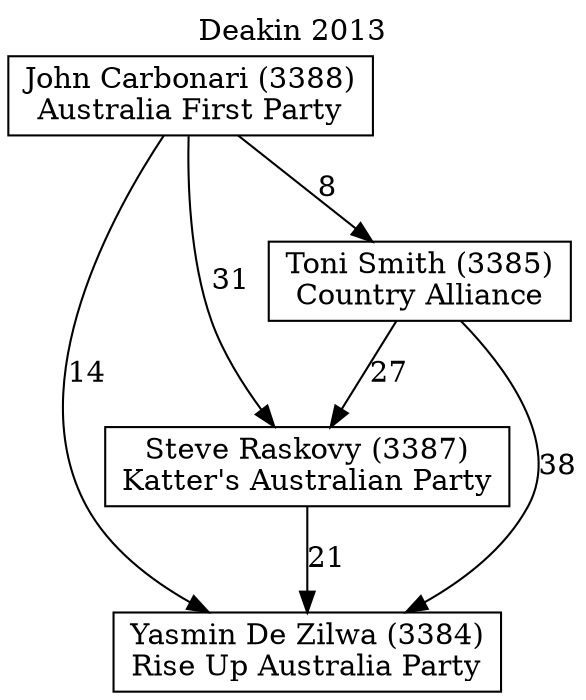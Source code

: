// House preference flow
digraph "Yasmin De Zilwa (3384)_Deakin_2013" {
	graph [label="Deakin 2013" labelloc=t mclimit=10]
	node [shape=box]
	"Yasmin De Zilwa (3384)" [label="Yasmin De Zilwa (3384)
Rise Up Australia Party"]
	"Steve Raskovy (3387)" [label="Steve Raskovy (3387)
Katter's Australian Party"]
	"Toni Smith (3385)" [label="Toni Smith (3385)
Country Alliance"]
	"John Carbonari (3388)" [label="John Carbonari (3388)
Australia First Party"]
	"Steve Raskovy (3387)" -> "Yasmin De Zilwa (3384)" [label=21]
	"Toni Smith (3385)" -> "Steve Raskovy (3387)" [label=27]
	"John Carbonari (3388)" -> "Toni Smith (3385)" [label=8]
	"Toni Smith (3385)" -> "Yasmin De Zilwa (3384)" [label=38]
	"John Carbonari (3388)" -> "Yasmin De Zilwa (3384)" [label=14]
	"John Carbonari (3388)" -> "Steve Raskovy (3387)" [label=31]
}
